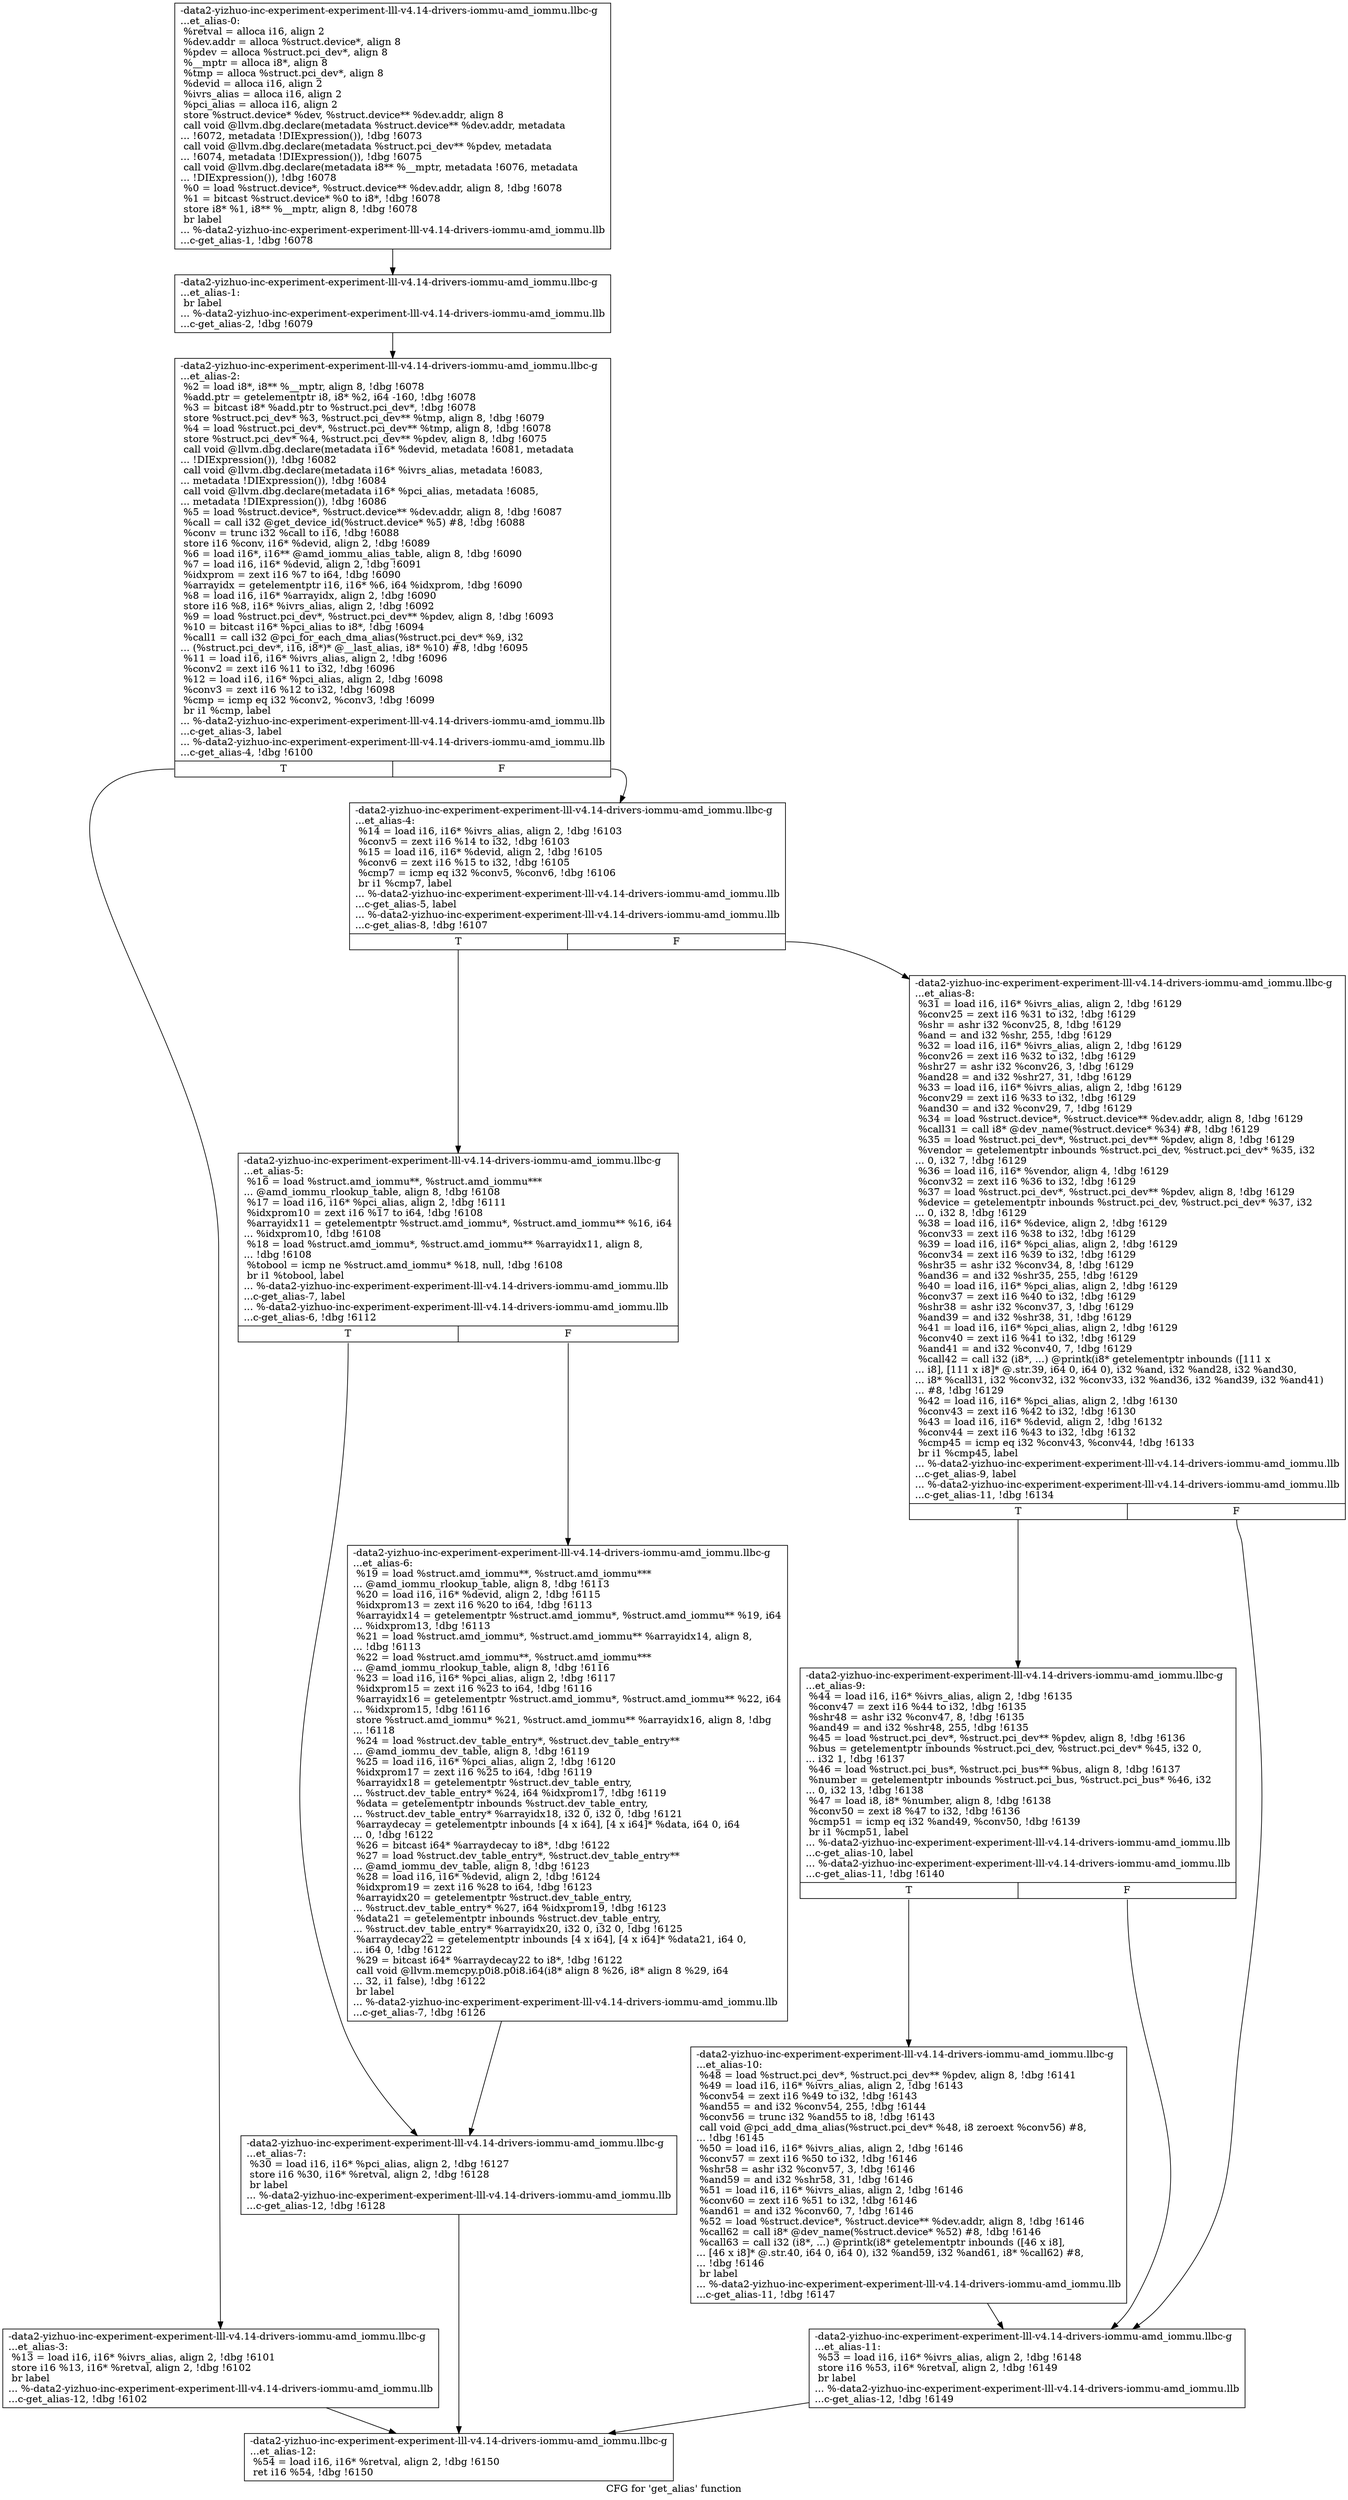 digraph "CFG for 'get_alias' function" {
	label="CFG for 'get_alias' function";

	Node0x561b948491e0 [shape=record,label="{-data2-yizhuo-inc-experiment-experiment-lll-v4.14-drivers-iommu-amd_iommu.llbc-g\l...et_alias-0:\l  %retval = alloca i16, align 2\l  %dev.addr = alloca %struct.device*, align 8\l  %pdev = alloca %struct.pci_dev*, align 8\l  %__mptr = alloca i8*, align 8\l  %tmp = alloca %struct.pci_dev*, align 8\l  %devid = alloca i16, align 2\l  %ivrs_alias = alloca i16, align 2\l  %pci_alias = alloca i16, align 2\l  store %struct.device* %dev, %struct.device** %dev.addr, align 8\l  call void @llvm.dbg.declare(metadata %struct.device** %dev.addr, metadata\l... !6072, metadata !DIExpression()), !dbg !6073\l  call void @llvm.dbg.declare(metadata %struct.pci_dev** %pdev, metadata\l... !6074, metadata !DIExpression()), !dbg !6075\l  call void @llvm.dbg.declare(metadata i8** %__mptr, metadata !6076, metadata\l... !DIExpression()), !dbg !6078\l  %0 = load %struct.device*, %struct.device** %dev.addr, align 8, !dbg !6078\l  %1 = bitcast %struct.device* %0 to i8*, !dbg !6078\l  store i8* %1, i8** %__mptr, align 8, !dbg !6078\l  br label\l... %-data2-yizhuo-inc-experiment-experiment-lll-v4.14-drivers-iommu-amd_iommu.llb\l...c-get_alias-1, !dbg !6078\l}"];
	Node0x561b948491e0 -> Node0x561b9484b0b0;
	Node0x561b9484b0b0 [shape=record,label="{-data2-yizhuo-inc-experiment-experiment-lll-v4.14-drivers-iommu-amd_iommu.llbc-g\l...et_alias-1: \l  br label\l... %-data2-yizhuo-inc-experiment-experiment-lll-v4.14-drivers-iommu-amd_iommu.llb\l...c-get_alias-2, !dbg !6079\l}"];
	Node0x561b9484b0b0 -> Node0x561b9484b100;
	Node0x561b9484b100 [shape=record,label="{-data2-yizhuo-inc-experiment-experiment-lll-v4.14-drivers-iommu-amd_iommu.llbc-g\l...et_alias-2: \l  %2 = load i8*, i8** %__mptr, align 8, !dbg !6078\l  %add.ptr = getelementptr i8, i8* %2, i64 -160, !dbg !6078\l  %3 = bitcast i8* %add.ptr to %struct.pci_dev*, !dbg !6078\l  store %struct.pci_dev* %3, %struct.pci_dev** %tmp, align 8, !dbg !6079\l  %4 = load %struct.pci_dev*, %struct.pci_dev** %tmp, align 8, !dbg !6078\l  store %struct.pci_dev* %4, %struct.pci_dev** %pdev, align 8, !dbg !6075\l  call void @llvm.dbg.declare(metadata i16* %devid, metadata !6081, metadata\l... !DIExpression()), !dbg !6082\l  call void @llvm.dbg.declare(metadata i16* %ivrs_alias, metadata !6083,\l... metadata !DIExpression()), !dbg !6084\l  call void @llvm.dbg.declare(metadata i16* %pci_alias, metadata !6085,\l... metadata !DIExpression()), !dbg !6086\l  %5 = load %struct.device*, %struct.device** %dev.addr, align 8, !dbg !6087\l  %call = call i32 @get_device_id(%struct.device* %5) #8, !dbg !6088\l  %conv = trunc i32 %call to i16, !dbg !6088\l  store i16 %conv, i16* %devid, align 2, !dbg !6089\l  %6 = load i16*, i16** @amd_iommu_alias_table, align 8, !dbg !6090\l  %7 = load i16, i16* %devid, align 2, !dbg !6091\l  %idxprom = zext i16 %7 to i64, !dbg !6090\l  %arrayidx = getelementptr i16, i16* %6, i64 %idxprom, !dbg !6090\l  %8 = load i16, i16* %arrayidx, align 2, !dbg !6090\l  store i16 %8, i16* %ivrs_alias, align 2, !dbg !6092\l  %9 = load %struct.pci_dev*, %struct.pci_dev** %pdev, align 8, !dbg !6093\l  %10 = bitcast i16* %pci_alias to i8*, !dbg !6094\l  %call1 = call i32 @pci_for_each_dma_alias(%struct.pci_dev* %9, i32\l... (%struct.pci_dev*, i16, i8*)* @__last_alias, i8* %10) #8, !dbg !6095\l  %11 = load i16, i16* %ivrs_alias, align 2, !dbg !6096\l  %conv2 = zext i16 %11 to i32, !dbg !6096\l  %12 = load i16, i16* %pci_alias, align 2, !dbg !6098\l  %conv3 = zext i16 %12 to i32, !dbg !6098\l  %cmp = icmp eq i32 %conv2, %conv3, !dbg !6099\l  br i1 %cmp, label\l... %-data2-yizhuo-inc-experiment-experiment-lll-v4.14-drivers-iommu-amd_iommu.llb\l...c-get_alias-3, label\l... %-data2-yizhuo-inc-experiment-experiment-lll-v4.14-drivers-iommu-amd_iommu.llb\l...c-get_alias-4, !dbg !6100\l|{<s0>T|<s1>F}}"];
	Node0x561b9484b100:s0 -> Node0x561b9484b150;
	Node0x561b9484b100:s1 -> Node0x561b9484b1a0;
	Node0x561b9484b150 [shape=record,label="{-data2-yizhuo-inc-experiment-experiment-lll-v4.14-drivers-iommu-amd_iommu.llbc-g\l...et_alias-3: \l  %13 = load i16, i16* %ivrs_alias, align 2, !dbg !6101\l  store i16 %13, i16* %retval, align 2, !dbg !6102\l  br label\l... %-data2-yizhuo-inc-experiment-experiment-lll-v4.14-drivers-iommu-amd_iommu.llb\l...c-get_alias-12, !dbg !6102\l}"];
	Node0x561b9484b150 -> Node0x561b9484b420;
	Node0x561b9484b1a0 [shape=record,label="{-data2-yizhuo-inc-experiment-experiment-lll-v4.14-drivers-iommu-amd_iommu.llbc-g\l...et_alias-4: \l  %14 = load i16, i16* %ivrs_alias, align 2, !dbg !6103\l  %conv5 = zext i16 %14 to i32, !dbg !6103\l  %15 = load i16, i16* %devid, align 2, !dbg !6105\l  %conv6 = zext i16 %15 to i32, !dbg !6105\l  %cmp7 = icmp eq i32 %conv5, %conv6, !dbg !6106\l  br i1 %cmp7, label\l... %-data2-yizhuo-inc-experiment-experiment-lll-v4.14-drivers-iommu-amd_iommu.llb\l...c-get_alias-5, label\l... %-data2-yizhuo-inc-experiment-experiment-lll-v4.14-drivers-iommu-amd_iommu.llb\l...c-get_alias-8, !dbg !6107\l|{<s0>T|<s1>F}}"];
	Node0x561b9484b1a0:s0 -> Node0x561b9484b1f0;
	Node0x561b9484b1a0:s1 -> Node0x561b9484b2e0;
	Node0x561b9484b1f0 [shape=record,label="{-data2-yizhuo-inc-experiment-experiment-lll-v4.14-drivers-iommu-amd_iommu.llbc-g\l...et_alias-5: \l  %16 = load %struct.amd_iommu**, %struct.amd_iommu***\l... @amd_iommu_rlookup_table, align 8, !dbg !6108\l  %17 = load i16, i16* %pci_alias, align 2, !dbg !6111\l  %idxprom10 = zext i16 %17 to i64, !dbg !6108\l  %arrayidx11 = getelementptr %struct.amd_iommu*, %struct.amd_iommu** %16, i64\l... %idxprom10, !dbg !6108\l  %18 = load %struct.amd_iommu*, %struct.amd_iommu** %arrayidx11, align 8,\l... !dbg !6108\l  %tobool = icmp ne %struct.amd_iommu* %18, null, !dbg !6108\l  br i1 %tobool, label\l... %-data2-yizhuo-inc-experiment-experiment-lll-v4.14-drivers-iommu-amd_iommu.llb\l...c-get_alias-7, label\l... %-data2-yizhuo-inc-experiment-experiment-lll-v4.14-drivers-iommu-amd_iommu.llb\l...c-get_alias-6, !dbg !6112\l|{<s0>T|<s1>F}}"];
	Node0x561b9484b1f0:s0 -> Node0x561b9484b290;
	Node0x561b9484b1f0:s1 -> Node0x561b9484b240;
	Node0x561b9484b240 [shape=record,label="{-data2-yizhuo-inc-experiment-experiment-lll-v4.14-drivers-iommu-amd_iommu.llbc-g\l...et_alias-6: \l  %19 = load %struct.amd_iommu**, %struct.amd_iommu***\l... @amd_iommu_rlookup_table, align 8, !dbg !6113\l  %20 = load i16, i16* %devid, align 2, !dbg !6115\l  %idxprom13 = zext i16 %20 to i64, !dbg !6113\l  %arrayidx14 = getelementptr %struct.amd_iommu*, %struct.amd_iommu** %19, i64\l... %idxprom13, !dbg !6113\l  %21 = load %struct.amd_iommu*, %struct.amd_iommu** %arrayidx14, align 8,\l... !dbg !6113\l  %22 = load %struct.amd_iommu**, %struct.amd_iommu***\l... @amd_iommu_rlookup_table, align 8, !dbg !6116\l  %23 = load i16, i16* %pci_alias, align 2, !dbg !6117\l  %idxprom15 = zext i16 %23 to i64, !dbg !6116\l  %arrayidx16 = getelementptr %struct.amd_iommu*, %struct.amd_iommu** %22, i64\l... %idxprom15, !dbg !6116\l  store %struct.amd_iommu* %21, %struct.amd_iommu** %arrayidx16, align 8, !dbg\l... !6118\l  %24 = load %struct.dev_table_entry*, %struct.dev_table_entry**\l... @amd_iommu_dev_table, align 8, !dbg !6119\l  %25 = load i16, i16* %pci_alias, align 2, !dbg !6120\l  %idxprom17 = zext i16 %25 to i64, !dbg !6119\l  %arrayidx18 = getelementptr %struct.dev_table_entry,\l... %struct.dev_table_entry* %24, i64 %idxprom17, !dbg !6119\l  %data = getelementptr inbounds %struct.dev_table_entry,\l... %struct.dev_table_entry* %arrayidx18, i32 0, i32 0, !dbg !6121\l  %arraydecay = getelementptr inbounds [4 x i64], [4 x i64]* %data, i64 0, i64\l... 0, !dbg !6122\l  %26 = bitcast i64* %arraydecay to i8*, !dbg !6122\l  %27 = load %struct.dev_table_entry*, %struct.dev_table_entry**\l... @amd_iommu_dev_table, align 8, !dbg !6123\l  %28 = load i16, i16* %devid, align 2, !dbg !6124\l  %idxprom19 = zext i16 %28 to i64, !dbg !6123\l  %arrayidx20 = getelementptr %struct.dev_table_entry,\l... %struct.dev_table_entry* %27, i64 %idxprom19, !dbg !6123\l  %data21 = getelementptr inbounds %struct.dev_table_entry,\l... %struct.dev_table_entry* %arrayidx20, i32 0, i32 0, !dbg !6125\l  %arraydecay22 = getelementptr inbounds [4 x i64], [4 x i64]* %data21, i64 0,\l... i64 0, !dbg !6122\l  %29 = bitcast i64* %arraydecay22 to i8*, !dbg !6122\l  call void @llvm.memcpy.p0i8.p0i8.i64(i8* align 8 %26, i8* align 8 %29, i64\l... 32, i1 false), !dbg !6122\l  br label\l... %-data2-yizhuo-inc-experiment-experiment-lll-v4.14-drivers-iommu-amd_iommu.llb\l...c-get_alias-7, !dbg !6126\l}"];
	Node0x561b9484b240 -> Node0x561b9484b290;
	Node0x561b9484b290 [shape=record,label="{-data2-yizhuo-inc-experiment-experiment-lll-v4.14-drivers-iommu-amd_iommu.llbc-g\l...et_alias-7: \l  %30 = load i16, i16* %pci_alias, align 2, !dbg !6127\l  store i16 %30, i16* %retval, align 2, !dbg !6128\l  br label\l... %-data2-yizhuo-inc-experiment-experiment-lll-v4.14-drivers-iommu-amd_iommu.llb\l...c-get_alias-12, !dbg !6128\l}"];
	Node0x561b9484b290 -> Node0x561b9484b420;
	Node0x561b9484b2e0 [shape=record,label="{-data2-yizhuo-inc-experiment-experiment-lll-v4.14-drivers-iommu-amd_iommu.llbc-g\l...et_alias-8: \l  %31 = load i16, i16* %ivrs_alias, align 2, !dbg !6129\l  %conv25 = zext i16 %31 to i32, !dbg !6129\l  %shr = ashr i32 %conv25, 8, !dbg !6129\l  %and = and i32 %shr, 255, !dbg !6129\l  %32 = load i16, i16* %ivrs_alias, align 2, !dbg !6129\l  %conv26 = zext i16 %32 to i32, !dbg !6129\l  %shr27 = ashr i32 %conv26, 3, !dbg !6129\l  %and28 = and i32 %shr27, 31, !dbg !6129\l  %33 = load i16, i16* %ivrs_alias, align 2, !dbg !6129\l  %conv29 = zext i16 %33 to i32, !dbg !6129\l  %and30 = and i32 %conv29, 7, !dbg !6129\l  %34 = load %struct.device*, %struct.device** %dev.addr, align 8, !dbg !6129\l  %call31 = call i8* @dev_name(%struct.device* %34) #8, !dbg !6129\l  %35 = load %struct.pci_dev*, %struct.pci_dev** %pdev, align 8, !dbg !6129\l  %vendor = getelementptr inbounds %struct.pci_dev, %struct.pci_dev* %35, i32\l... 0, i32 7, !dbg !6129\l  %36 = load i16, i16* %vendor, align 4, !dbg !6129\l  %conv32 = zext i16 %36 to i32, !dbg !6129\l  %37 = load %struct.pci_dev*, %struct.pci_dev** %pdev, align 8, !dbg !6129\l  %device = getelementptr inbounds %struct.pci_dev, %struct.pci_dev* %37, i32\l... 0, i32 8, !dbg !6129\l  %38 = load i16, i16* %device, align 2, !dbg !6129\l  %conv33 = zext i16 %38 to i32, !dbg !6129\l  %39 = load i16, i16* %pci_alias, align 2, !dbg !6129\l  %conv34 = zext i16 %39 to i32, !dbg !6129\l  %shr35 = ashr i32 %conv34, 8, !dbg !6129\l  %and36 = and i32 %shr35, 255, !dbg !6129\l  %40 = load i16, i16* %pci_alias, align 2, !dbg !6129\l  %conv37 = zext i16 %40 to i32, !dbg !6129\l  %shr38 = ashr i32 %conv37, 3, !dbg !6129\l  %and39 = and i32 %shr38, 31, !dbg !6129\l  %41 = load i16, i16* %pci_alias, align 2, !dbg !6129\l  %conv40 = zext i16 %41 to i32, !dbg !6129\l  %and41 = and i32 %conv40, 7, !dbg !6129\l  %call42 = call i32 (i8*, ...) @printk(i8* getelementptr inbounds ([111 x\l... i8], [111 x i8]* @.str.39, i64 0, i64 0), i32 %and, i32 %and28, i32 %and30,\l... i8* %call31, i32 %conv32, i32 %conv33, i32 %and36, i32 %and39, i32 %and41)\l... #8, !dbg !6129\l  %42 = load i16, i16* %pci_alias, align 2, !dbg !6130\l  %conv43 = zext i16 %42 to i32, !dbg !6130\l  %43 = load i16, i16* %devid, align 2, !dbg !6132\l  %conv44 = zext i16 %43 to i32, !dbg !6132\l  %cmp45 = icmp eq i32 %conv43, %conv44, !dbg !6133\l  br i1 %cmp45, label\l... %-data2-yizhuo-inc-experiment-experiment-lll-v4.14-drivers-iommu-amd_iommu.llb\l...c-get_alias-9, label\l... %-data2-yizhuo-inc-experiment-experiment-lll-v4.14-drivers-iommu-amd_iommu.llb\l...c-get_alias-11, !dbg !6134\l|{<s0>T|<s1>F}}"];
	Node0x561b9484b2e0:s0 -> Node0x561b9484b330;
	Node0x561b9484b2e0:s1 -> Node0x561b9484b3d0;
	Node0x561b9484b330 [shape=record,label="{-data2-yizhuo-inc-experiment-experiment-lll-v4.14-drivers-iommu-amd_iommu.llbc-g\l...et_alias-9: \l  %44 = load i16, i16* %ivrs_alias, align 2, !dbg !6135\l  %conv47 = zext i16 %44 to i32, !dbg !6135\l  %shr48 = ashr i32 %conv47, 8, !dbg !6135\l  %and49 = and i32 %shr48, 255, !dbg !6135\l  %45 = load %struct.pci_dev*, %struct.pci_dev** %pdev, align 8, !dbg !6136\l  %bus = getelementptr inbounds %struct.pci_dev, %struct.pci_dev* %45, i32 0,\l... i32 1, !dbg !6137\l  %46 = load %struct.pci_bus*, %struct.pci_bus** %bus, align 8, !dbg !6137\l  %number = getelementptr inbounds %struct.pci_bus, %struct.pci_bus* %46, i32\l... 0, i32 13, !dbg !6138\l  %47 = load i8, i8* %number, align 8, !dbg !6138\l  %conv50 = zext i8 %47 to i32, !dbg !6136\l  %cmp51 = icmp eq i32 %and49, %conv50, !dbg !6139\l  br i1 %cmp51, label\l... %-data2-yizhuo-inc-experiment-experiment-lll-v4.14-drivers-iommu-amd_iommu.llb\l...c-get_alias-10, label\l... %-data2-yizhuo-inc-experiment-experiment-lll-v4.14-drivers-iommu-amd_iommu.llb\l...c-get_alias-11, !dbg !6140\l|{<s0>T|<s1>F}}"];
	Node0x561b9484b330:s0 -> Node0x561b9484b380;
	Node0x561b9484b330:s1 -> Node0x561b9484b3d0;
	Node0x561b9484b380 [shape=record,label="{-data2-yizhuo-inc-experiment-experiment-lll-v4.14-drivers-iommu-amd_iommu.llbc-g\l...et_alias-10: \l  %48 = load %struct.pci_dev*, %struct.pci_dev** %pdev, align 8, !dbg !6141\l  %49 = load i16, i16* %ivrs_alias, align 2, !dbg !6143\l  %conv54 = zext i16 %49 to i32, !dbg !6143\l  %and55 = and i32 %conv54, 255, !dbg !6144\l  %conv56 = trunc i32 %and55 to i8, !dbg !6143\l  call void @pci_add_dma_alias(%struct.pci_dev* %48, i8 zeroext %conv56) #8,\l... !dbg !6145\l  %50 = load i16, i16* %ivrs_alias, align 2, !dbg !6146\l  %conv57 = zext i16 %50 to i32, !dbg !6146\l  %shr58 = ashr i32 %conv57, 3, !dbg !6146\l  %and59 = and i32 %shr58, 31, !dbg !6146\l  %51 = load i16, i16* %ivrs_alias, align 2, !dbg !6146\l  %conv60 = zext i16 %51 to i32, !dbg !6146\l  %and61 = and i32 %conv60, 7, !dbg !6146\l  %52 = load %struct.device*, %struct.device** %dev.addr, align 8, !dbg !6146\l  %call62 = call i8* @dev_name(%struct.device* %52) #8, !dbg !6146\l  %call63 = call i32 (i8*, ...) @printk(i8* getelementptr inbounds ([46 x i8],\l... [46 x i8]* @.str.40, i64 0, i64 0), i32 %and59, i32 %and61, i8* %call62) #8,\l... !dbg !6146\l  br label\l... %-data2-yizhuo-inc-experiment-experiment-lll-v4.14-drivers-iommu-amd_iommu.llb\l...c-get_alias-11, !dbg !6147\l}"];
	Node0x561b9484b380 -> Node0x561b9484b3d0;
	Node0x561b9484b3d0 [shape=record,label="{-data2-yizhuo-inc-experiment-experiment-lll-v4.14-drivers-iommu-amd_iommu.llbc-g\l...et_alias-11: \l  %53 = load i16, i16* %ivrs_alias, align 2, !dbg !6148\l  store i16 %53, i16* %retval, align 2, !dbg !6149\l  br label\l... %-data2-yizhuo-inc-experiment-experiment-lll-v4.14-drivers-iommu-amd_iommu.llb\l...c-get_alias-12, !dbg !6149\l}"];
	Node0x561b9484b3d0 -> Node0x561b9484b420;
	Node0x561b9484b420 [shape=record,label="{-data2-yizhuo-inc-experiment-experiment-lll-v4.14-drivers-iommu-amd_iommu.llbc-g\l...et_alias-12: \l  %54 = load i16, i16* %retval, align 2, !dbg !6150\l  ret i16 %54, !dbg !6150\l}"];
}
